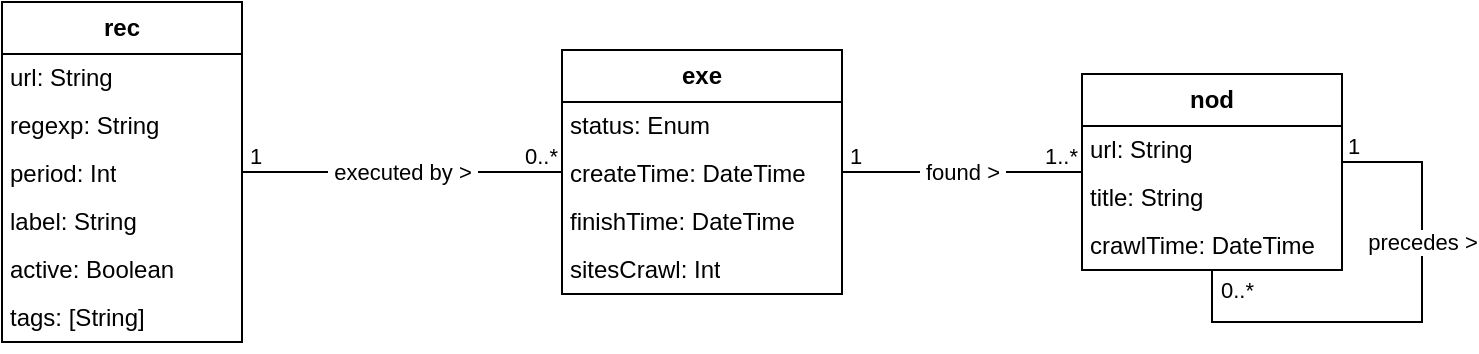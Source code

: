 <mxfile version="21.7.2" type="device">
  <diagram name="Page-1" id="KuY-AVDA5d1IlJ0ODtzJ">
    <mxGraphModel dx="1195" dy="543" grid="1" gridSize="10" guides="1" tooltips="1" connect="1" arrows="1" fold="1" page="1" pageScale="1" pageWidth="850" pageHeight="1100" math="0" shadow="0">
      <root>
        <mxCell id="0" />
        <mxCell id="1" parent="0" />
        <mxCell id="_EZmgNXVR4vnoxnc1yKU-1" value="&lt;b&gt;rec&lt;/b&gt;" style="swimlane;fontStyle=0;childLayout=stackLayout;horizontal=1;startSize=26;fillColor=none;horizontalStack=0;resizeParent=1;resizeParentMax=0;resizeLast=0;collapsible=1;marginBottom=0;whiteSpace=wrap;html=1;fontSize=12;spacing=2;" vertex="1" parent="1">
          <mxGeometry x="40" y="40" width="120" height="170" as="geometry">
            <mxRectangle x="40" y="40" width="60" height="30" as="alternateBounds" />
          </mxGeometry>
        </mxCell>
        <mxCell id="_EZmgNXVR4vnoxnc1yKU-2" value="url: String" style="text;strokeColor=none;fillColor=none;align=left;verticalAlign=top;spacingLeft=4;spacingRight=4;overflow=hidden;rotatable=0;points=[[0,0.5],[1,0.5]];portConstraint=eastwest;whiteSpace=wrap;html=1;spacing=0;" vertex="1" parent="_EZmgNXVR4vnoxnc1yKU-1">
          <mxGeometry y="26" width="120" height="24" as="geometry" />
        </mxCell>
        <mxCell id="_EZmgNXVR4vnoxnc1yKU-3" value="regexp: String" style="text;strokeColor=none;fillColor=none;align=left;verticalAlign=top;spacingLeft=4;spacingRight=4;overflow=hidden;rotatable=0;points=[[0,0.5],[1,0.5]];portConstraint=eastwest;whiteSpace=wrap;html=1;spacing=0;" vertex="1" parent="_EZmgNXVR4vnoxnc1yKU-1">
          <mxGeometry y="50" width="120" height="24" as="geometry" />
        </mxCell>
        <mxCell id="_EZmgNXVR4vnoxnc1yKU-4" value="period: Int" style="text;strokeColor=none;fillColor=none;align=left;verticalAlign=top;spacingLeft=4;spacingRight=4;overflow=hidden;rotatable=0;points=[[0,0.5],[1,0.5]];portConstraint=eastwest;whiteSpace=wrap;html=1;spacing=0;" vertex="1" parent="_EZmgNXVR4vnoxnc1yKU-1">
          <mxGeometry y="74" width="120" height="24" as="geometry" />
        </mxCell>
        <mxCell id="_EZmgNXVR4vnoxnc1yKU-5" value="label: String" style="text;strokeColor=none;fillColor=none;align=left;verticalAlign=top;spacingLeft=4;spacingRight=4;overflow=hidden;rotatable=0;points=[[0,0.5],[1,0.5]];portConstraint=eastwest;whiteSpace=wrap;html=1;spacing=0;" vertex="1" parent="_EZmgNXVR4vnoxnc1yKU-1">
          <mxGeometry y="98" width="120" height="24" as="geometry" />
        </mxCell>
        <mxCell id="_EZmgNXVR4vnoxnc1yKU-6" value="active: Boolean" style="text;strokeColor=none;fillColor=none;align=left;verticalAlign=top;spacingLeft=4;spacingRight=4;overflow=hidden;rotatable=0;points=[[0,0.5],[1,0.5]];portConstraint=eastwest;whiteSpace=wrap;html=1;spacing=0;" vertex="1" parent="_EZmgNXVR4vnoxnc1yKU-1">
          <mxGeometry y="122" width="120" height="24" as="geometry" />
        </mxCell>
        <mxCell id="_EZmgNXVR4vnoxnc1yKU-7" value="tags: [String]" style="text;strokeColor=none;fillColor=none;align=left;verticalAlign=top;spacingLeft=4;spacingRight=4;overflow=hidden;rotatable=0;points=[[0,0.5],[1,0.5]];portConstraint=eastwest;whiteSpace=wrap;html=1;spacing=0;" vertex="1" parent="_EZmgNXVR4vnoxnc1yKU-1">
          <mxGeometry y="146" width="120" height="24" as="geometry" />
        </mxCell>
        <mxCell id="_EZmgNXVR4vnoxnc1yKU-8" value="&lt;b&gt;exe&lt;/b&gt;" style="swimlane;fontStyle=0;childLayout=stackLayout;horizontal=1;startSize=26;fillColor=none;horizontalStack=0;resizeParent=1;resizeParentMax=0;resizeLast=0;collapsible=1;marginBottom=0;whiteSpace=wrap;html=1;fontSize=12;spacing=2;" vertex="1" parent="1">
          <mxGeometry x="320" y="64" width="140" height="122" as="geometry">
            <mxRectangle x="40" y="40" width="60" height="30" as="alternateBounds" />
          </mxGeometry>
        </mxCell>
        <mxCell id="_EZmgNXVR4vnoxnc1yKU-9" value="status: Enum" style="text;strokeColor=none;fillColor=none;align=left;verticalAlign=top;spacingLeft=4;spacingRight=4;overflow=hidden;rotatable=0;points=[[0,0.5],[1,0.5]];portConstraint=eastwest;whiteSpace=wrap;html=1;spacing=0;" vertex="1" parent="_EZmgNXVR4vnoxnc1yKU-8">
          <mxGeometry y="26" width="140" height="24" as="geometry" />
        </mxCell>
        <mxCell id="_EZmgNXVR4vnoxnc1yKU-10" value="createTime: DateTime" style="text;strokeColor=none;fillColor=none;align=left;verticalAlign=top;spacingLeft=4;spacingRight=4;overflow=hidden;rotatable=0;points=[[0,0.5],[1,0.5]];portConstraint=eastwest;whiteSpace=wrap;html=1;spacing=0;" vertex="1" parent="_EZmgNXVR4vnoxnc1yKU-8">
          <mxGeometry y="50" width="140" height="24" as="geometry" />
        </mxCell>
        <mxCell id="_EZmgNXVR4vnoxnc1yKU-11" value="finishTime: DateTime" style="text;strokeColor=none;fillColor=none;align=left;verticalAlign=top;spacingLeft=4;spacingRight=4;overflow=hidden;rotatable=0;points=[[0,0.5],[1,0.5]];portConstraint=eastwest;whiteSpace=wrap;html=1;spacing=0;" vertex="1" parent="_EZmgNXVR4vnoxnc1yKU-8">
          <mxGeometry y="74" width="140" height="24" as="geometry" />
        </mxCell>
        <mxCell id="_EZmgNXVR4vnoxnc1yKU-12" value="sitesCrawl: Int" style="text;strokeColor=none;fillColor=none;align=left;verticalAlign=top;spacingLeft=4;spacingRight=4;overflow=hidden;rotatable=0;points=[[0,0.5],[1,0.5]];portConstraint=eastwest;whiteSpace=wrap;html=1;spacing=0;" vertex="1" parent="_EZmgNXVR4vnoxnc1yKU-8">
          <mxGeometry y="98" width="140" height="24" as="geometry" />
        </mxCell>
        <mxCell id="_EZmgNXVR4vnoxnc1yKU-13" value="" style="endArrow=none;html=1;edgeStyle=orthogonalEdgeStyle;rounded=0;" edge="1" parent="1" source="_EZmgNXVR4vnoxnc1yKU-1" target="_EZmgNXVR4vnoxnc1yKU-8">
          <mxGeometry relative="1" as="geometry">
            <mxPoint x="190" y="160" as="sourcePoint" />
            <mxPoint x="350" y="160" as="targetPoint" />
          </mxGeometry>
        </mxCell>
        <mxCell id="_EZmgNXVR4vnoxnc1yKU-14" value="1" style="edgeLabel;resizable=0;html=1;align=left;verticalAlign=bottom;spacingLeft=2;spacingRight=2;" connectable="0" vertex="1" parent="_EZmgNXVR4vnoxnc1yKU-13">
          <mxGeometry x="-1" relative="1" as="geometry" />
        </mxCell>
        <mxCell id="_EZmgNXVR4vnoxnc1yKU-15" value="0..*" style="edgeLabel;resizable=0;html=1;align=right;verticalAlign=bottom;spacingLeft=2;spacingRight=2;" connectable="0" vertex="1" parent="_EZmgNXVR4vnoxnc1yKU-13">
          <mxGeometry x="1" relative="1" as="geometry" />
        </mxCell>
        <mxCell id="_EZmgNXVR4vnoxnc1yKU-16" value="&amp;nbsp;executed by &amp;gt;&amp;nbsp;" style="edgeLabel;html=1;align=center;verticalAlign=middle;resizable=0;points=[];spacingLeft=1;spacingRight=1;labelBackgroundColor=#FFFFFF;" vertex="1" connectable="0" parent="_EZmgNXVR4vnoxnc1yKU-13">
          <mxGeometry x="-0.002" relative="1" as="geometry">
            <mxPoint as="offset" />
          </mxGeometry>
        </mxCell>
        <mxCell id="_EZmgNXVR4vnoxnc1yKU-17" value="&lt;b&gt;nod&lt;/b&gt;" style="swimlane;fontStyle=0;childLayout=stackLayout;horizontal=1;startSize=26;fillColor=none;horizontalStack=0;resizeParent=1;resizeParentMax=0;resizeLast=0;collapsible=1;marginBottom=0;whiteSpace=wrap;html=1;fontSize=12;spacing=2;" vertex="1" parent="1">
          <mxGeometry x="580" y="76" width="130" height="98" as="geometry">
            <mxRectangle x="40" y="40" width="60" height="30" as="alternateBounds" />
          </mxGeometry>
        </mxCell>
        <mxCell id="_EZmgNXVR4vnoxnc1yKU-18" value="url: String" style="text;strokeColor=none;fillColor=none;align=left;verticalAlign=top;spacingLeft=4;spacingRight=4;overflow=hidden;rotatable=0;points=[[0,0.5],[1,0.5]];portConstraint=eastwest;whiteSpace=wrap;html=1;spacing=0;" vertex="1" parent="_EZmgNXVR4vnoxnc1yKU-17">
          <mxGeometry y="26" width="130" height="24" as="geometry" />
        </mxCell>
        <mxCell id="_EZmgNXVR4vnoxnc1yKU-19" value="title: String" style="text;strokeColor=none;fillColor=none;align=left;verticalAlign=top;spacingLeft=4;spacingRight=4;overflow=hidden;rotatable=0;points=[[0,0.5],[1,0.5]];portConstraint=eastwest;whiteSpace=wrap;html=1;spacing=0;" vertex="1" parent="_EZmgNXVR4vnoxnc1yKU-17">
          <mxGeometry y="50" width="130" height="24" as="geometry" />
        </mxCell>
        <mxCell id="_EZmgNXVR4vnoxnc1yKU-20" value="crawlTime: DateTime" style="text;strokeColor=none;fillColor=none;align=left;verticalAlign=top;spacingLeft=4;spacingRight=4;overflow=hidden;rotatable=0;points=[[0,0.5],[1,0.5]];portConstraint=eastwest;whiteSpace=wrap;html=1;spacing=0;" vertex="1" parent="_EZmgNXVR4vnoxnc1yKU-17">
          <mxGeometry y="74" width="130" height="24" as="geometry" />
        </mxCell>
        <mxCell id="_EZmgNXVR4vnoxnc1yKU-21" value="" style="endArrow=none;html=1;edgeStyle=orthogonalEdgeStyle;rounded=0;" edge="1" parent="1" source="_EZmgNXVR4vnoxnc1yKU-8" target="_EZmgNXVR4vnoxnc1yKU-17">
          <mxGeometry relative="1" as="geometry">
            <mxPoint x="430" y="180" as="sourcePoint" />
            <mxPoint x="590" y="180" as="targetPoint" />
          </mxGeometry>
        </mxCell>
        <mxCell id="_EZmgNXVR4vnoxnc1yKU-22" value="1" style="edgeLabel;resizable=0;html=1;align=left;verticalAlign=bottom;spacingRight=2;spacingLeft=2;" connectable="0" vertex="1" parent="_EZmgNXVR4vnoxnc1yKU-21">
          <mxGeometry x="-1" relative="1" as="geometry" />
        </mxCell>
        <mxCell id="_EZmgNXVR4vnoxnc1yKU-23" value="1..*" style="edgeLabel;resizable=0;html=1;align=right;verticalAlign=bottom;spacingRight=2;spacingLeft=2;" connectable="0" vertex="1" parent="_EZmgNXVR4vnoxnc1yKU-21">
          <mxGeometry x="1" relative="1" as="geometry" />
        </mxCell>
        <mxCell id="_EZmgNXVR4vnoxnc1yKU-24" value="&amp;nbsp;found &amp;gt;&amp;nbsp;" style="edgeLabel;html=1;align=center;verticalAlign=middle;resizable=0;points=[];labelBackgroundColor=#FFFFFF;" vertex="1" connectable="0" parent="_EZmgNXVR4vnoxnc1yKU-21">
          <mxGeometry x="-0.007" y="-1" relative="1" as="geometry">
            <mxPoint y="-1" as="offset" />
          </mxGeometry>
        </mxCell>
        <mxCell id="_EZmgNXVR4vnoxnc1yKU-25" value="" style="endArrow=none;html=1;edgeStyle=orthogonalEdgeStyle;rounded=0;" edge="1" parent="1" source="_EZmgNXVR4vnoxnc1yKU-17" target="_EZmgNXVR4vnoxnc1yKU-17">
          <mxGeometry relative="1" as="geometry">
            <mxPoint x="540" y="170" as="sourcePoint" />
            <mxPoint x="700" y="170" as="targetPoint" />
            <Array as="points">
              <mxPoint x="750" y="120" />
              <mxPoint x="750" y="200" />
              <mxPoint x="645" y="200" />
            </Array>
          </mxGeometry>
        </mxCell>
        <mxCell id="_EZmgNXVR4vnoxnc1yKU-26" value="1" style="edgeLabel;resizable=0;html=1;align=left;verticalAlign=bottom;" connectable="0" vertex="1" parent="_EZmgNXVR4vnoxnc1yKU-25">
          <mxGeometry x="-1" relative="1" as="geometry">
            <mxPoint x="1" as="offset" />
          </mxGeometry>
        </mxCell>
        <mxCell id="_EZmgNXVR4vnoxnc1yKU-27" value="0..*" style="edgeLabel;resizable=0;html=1;align=right;verticalAlign=bottom;spacing=2;spacingLeft=0;spacingRight=0;spacingTop=0;" connectable="0" vertex="1" parent="_EZmgNXVR4vnoxnc1yKU-25">
          <mxGeometry x="1" relative="1" as="geometry">
            <mxPoint x="21" y="18" as="offset" />
          </mxGeometry>
        </mxCell>
        <mxCell id="_EZmgNXVR4vnoxnc1yKU-28" value="precedes &amp;gt;" style="edgeLabel;html=1;align=center;verticalAlign=middle;resizable=0;points=[];labelBackgroundColor=#FFFFFF;" vertex="1" connectable="0" parent="_EZmgNXVR4vnoxnc1yKU-25">
          <mxGeometry x="-0.032" y="-1" relative="1" as="geometry">
            <mxPoint x="1" y="-39" as="offset" />
          </mxGeometry>
        </mxCell>
      </root>
    </mxGraphModel>
  </diagram>
</mxfile>

